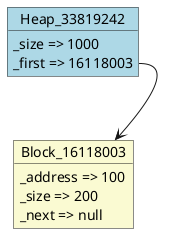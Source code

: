 @startuml object
object Heap_33819242#LightBlue {
  _size => 1000
  _first => 16118003
}
object Block_16118003#LightGoldenRodYellow {
  _address => 100
  _size => 200
  _next => null
}
Heap_33819242::_first --> Block_16118003
@enduml
